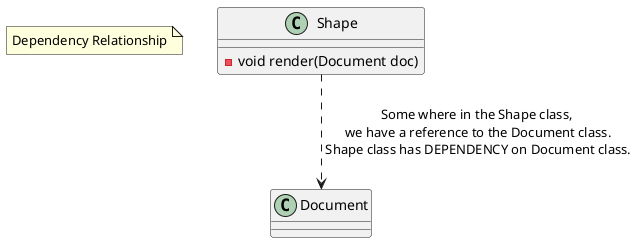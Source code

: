 
@startuml
note "Dependency Relationship" as N1
Shape ..> Document : Some where in the Shape class,\n we have a reference to the Document class.\n Shape class has DEPENDENCY on Document class.
class Shape {
    - void render(Document doc)
}
@enduml
